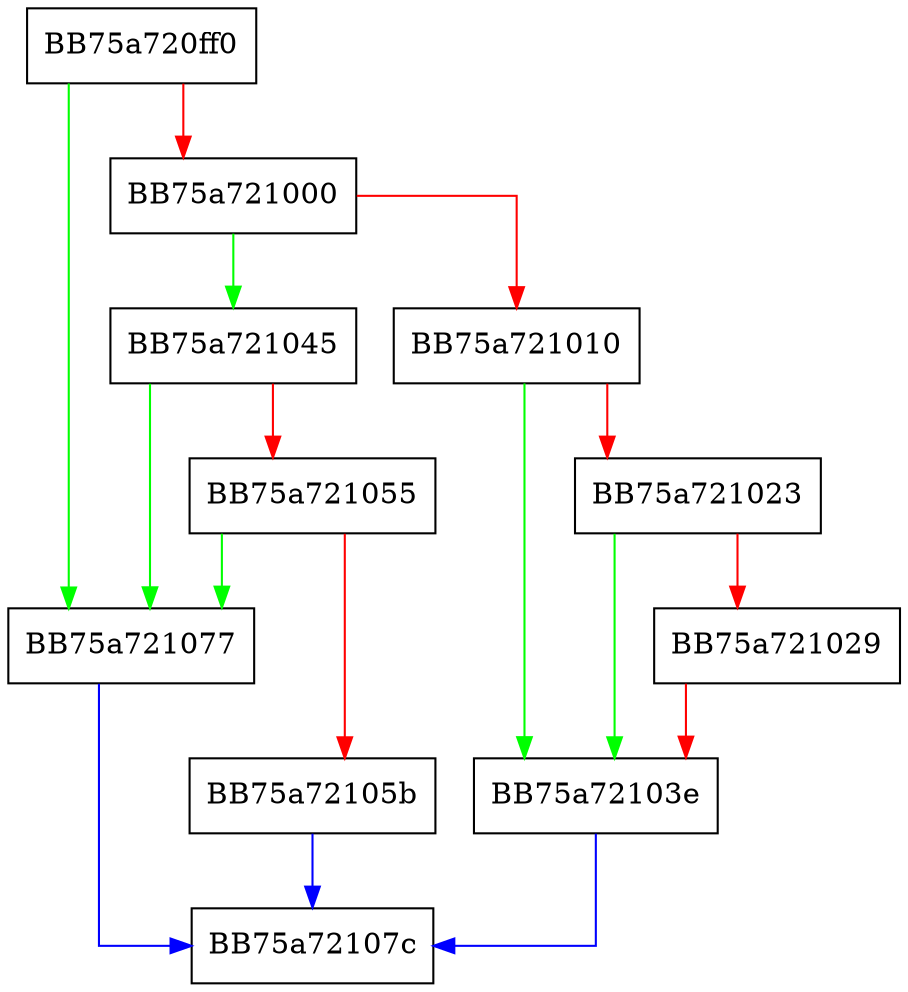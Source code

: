 digraph latent_info_receiver {
  node [shape="box"];
  graph [splines=ortho];
  BB75a720ff0 -> BB75a721077 [color="green"];
  BB75a720ff0 -> BB75a721000 [color="red"];
  BB75a721000 -> BB75a721045 [color="green"];
  BB75a721000 -> BB75a721010 [color="red"];
  BB75a721010 -> BB75a72103e [color="green"];
  BB75a721010 -> BB75a721023 [color="red"];
  BB75a721023 -> BB75a72103e [color="green"];
  BB75a721023 -> BB75a721029 [color="red"];
  BB75a721029 -> BB75a72103e [color="red"];
  BB75a72103e -> BB75a72107c [color="blue"];
  BB75a721045 -> BB75a721077 [color="green"];
  BB75a721045 -> BB75a721055 [color="red"];
  BB75a721055 -> BB75a721077 [color="green"];
  BB75a721055 -> BB75a72105b [color="red"];
  BB75a72105b -> BB75a72107c [color="blue"];
  BB75a721077 -> BB75a72107c [color="blue"];
}